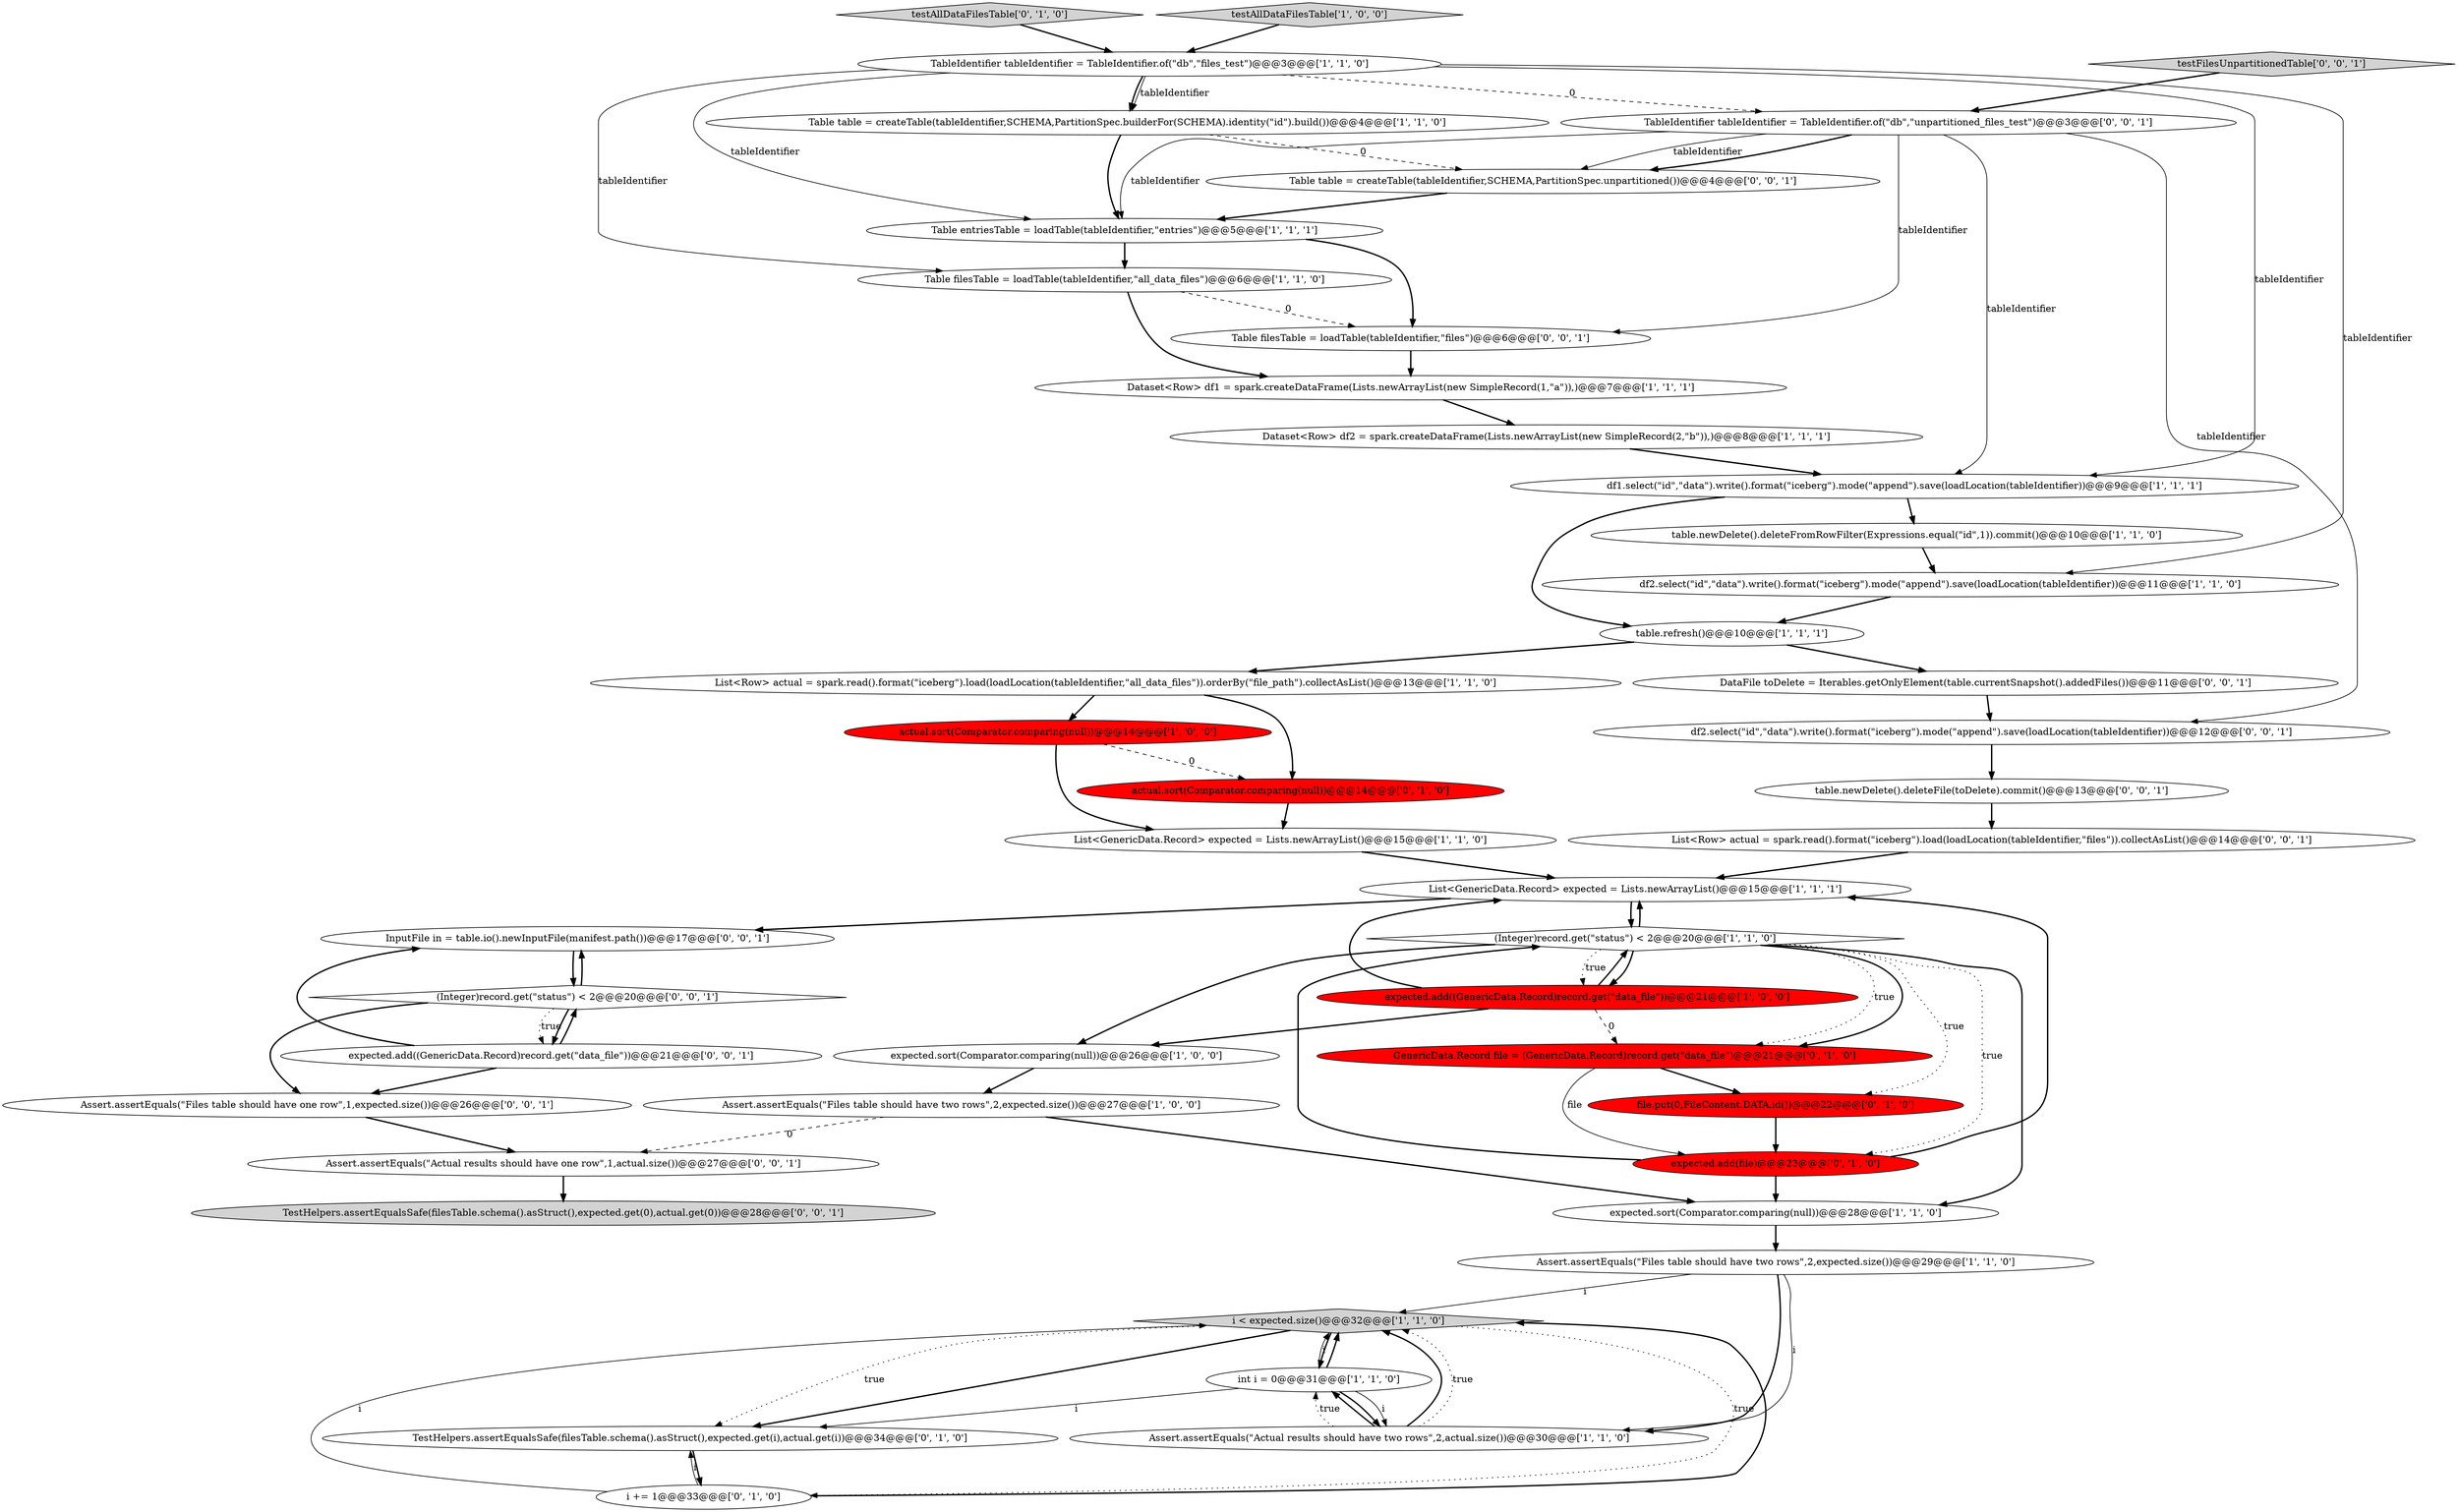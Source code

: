 digraph {
21 [style = filled, label = "table.newDelete().deleteFromRowFilter(Expressions.equal(\"id\",1)).commit()@@@10@@@['1', '1', '0']", fillcolor = white, shape = ellipse image = "AAA0AAABBB1BBB"];
3 [style = filled, label = "Table filesTable = loadTable(tableIdentifier,\"all_data_files\")@@@6@@@['1', '1', '0']", fillcolor = white, shape = ellipse image = "AAA0AAABBB1BBB"];
33 [style = filled, label = "(Integer)record.get(\"status\") < 2@@@20@@@['0', '0', '1']", fillcolor = white, shape = diamond image = "AAA0AAABBB3BBB"];
23 [style = filled, label = "expected.sort(Comparator.comparing(null))@@@26@@@['1', '0', '0']", fillcolor = white, shape = ellipse image = "AAA0AAABBB1BBB"];
22 [style = filled, label = "df1.select(\"id\",\"data\").write().format(\"iceberg\").mode(\"append\").save(loadLocation(tableIdentifier))@@@9@@@['1', '1', '1']", fillcolor = white, shape = ellipse image = "AAA0AAABBB1BBB"];
25 [style = filled, label = "actual.sort(Comparator.comparing(null))@@@14@@@['0', '1', '0']", fillcolor = red, shape = ellipse image = "AAA1AAABBB2BBB"];
29 [style = filled, label = "TestHelpers.assertEqualsSafe(filesTable.schema().asStruct(),expected.get(i),actual.get(i))@@@34@@@['0', '1', '0']", fillcolor = white, shape = ellipse image = "AAA0AAABBB2BBB"];
14 [style = filled, label = "List<GenericData.Record> expected = Lists.newArrayList()@@@15@@@['1', '1', '1']", fillcolor = white, shape = ellipse image = "AAA0AAABBB1BBB"];
27 [style = filled, label = "i += 1@@@33@@@['0', '1', '0']", fillcolor = white, shape = ellipse image = "AAA0AAABBB2BBB"];
40 [style = filled, label = "Assert.assertEquals(\"Actual results should have one row\",1,actual.size())@@@27@@@['0', '0', '1']", fillcolor = white, shape = ellipse image = "AAA0AAABBB3BBB"];
32 [style = filled, label = "Table table = createTable(tableIdentifier,SCHEMA,PartitionSpec.unpartitioned())@@@4@@@['0', '0', '1']", fillcolor = white, shape = ellipse image = "AAA0AAABBB3BBB"];
37 [style = filled, label = "table.newDelete().deleteFile(toDelete).commit()@@@13@@@['0', '0', '1']", fillcolor = white, shape = ellipse image = "AAA0AAABBB3BBB"];
39 [style = filled, label = "testFilesUnpartitionedTable['0', '0', '1']", fillcolor = lightgray, shape = diamond image = "AAA0AAABBB3BBB"];
0 [style = filled, label = "Assert.assertEquals(\"Files table should have two rows\",2,expected.size())@@@29@@@['1', '1', '0']", fillcolor = white, shape = ellipse image = "AAA0AAABBB1BBB"];
44 [style = filled, label = "InputFile in = table.io().newInputFile(manifest.path())@@@17@@@['0', '0', '1']", fillcolor = white, shape = ellipse image = "AAA0AAABBB3BBB"];
4 [style = filled, label = "List<GenericData.Record> expected = Lists.newArrayList()@@@15@@@['1', '1', '0']", fillcolor = white, shape = ellipse image = "AAA0AAABBB1BBB"];
2 [style = filled, label = "actual.sort(Comparator.comparing(null))@@@14@@@['1', '0', '0']", fillcolor = red, shape = ellipse image = "AAA1AAABBB1BBB"];
10 [style = filled, label = "i < expected.size()@@@32@@@['1', '1', '0']", fillcolor = lightgray, shape = diamond image = "AAA0AAABBB1BBB"];
26 [style = filled, label = "expected.add(file)@@@23@@@['0', '1', '0']", fillcolor = red, shape = ellipse image = "AAA1AAABBB2BBB"];
42 [style = filled, label = "Table filesTable = loadTable(tableIdentifier,\"files\")@@@6@@@['0', '0', '1']", fillcolor = white, shape = ellipse image = "AAA0AAABBB3BBB"];
8 [style = filled, label = "Assert.assertEquals(\"Actual results should have two rows\",2,actual.size())@@@30@@@['1', '1', '0']", fillcolor = white, shape = ellipse image = "AAA0AAABBB1BBB"];
11 [style = filled, label = "expected.sort(Comparator.comparing(null))@@@28@@@['1', '1', '0']", fillcolor = white, shape = ellipse image = "AAA0AAABBB1BBB"];
7 [style = filled, label = "df2.select(\"id\",\"data\").write().format(\"iceberg\").mode(\"append\").save(loadLocation(tableIdentifier))@@@11@@@['1', '1', '0']", fillcolor = white, shape = ellipse image = "AAA0AAABBB1BBB"];
19 [style = filled, label = "expected.add((GenericData.Record)record.get(\"data_file\"))@@@21@@@['1', '0', '0']", fillcolor = red, shape = ellipse image = "AAA1AAABBB1BBB"];
24 [style = filled, label = "GenericData.Record file = (GenericData.Record)record.get(\"data_file\")@@@21@@@['0', '1', '0']", fillcolor = red, shape = ellipse image = "AAA1AAABBB2BBB"];
16 [style = filled, label = "Table table = createTable(tableIdentifier,SCHEMA,PartitionSpec.builderFor(SCHEMA).identity(\"id\").build())@@@4@@@['1', '1', '0']", fillcolor = white, shape = ellipse image = "AAA0AAABBB1BBB"];
5 [style = filled, label = "Table entriesTable = loadTable(tableIdentifier,\"entries\")@@@5@@@['1', '1', '1']", fillcolor = white, shape = ellipse image = "AAA0AAABBB1BBB"];
30 [style = filled, label = "testAllDataFilesTable['0', '1', '0']", fillcolor = lightgray, shape = diamond image = "AAA0AAABBB2BBB"];
28 [style = filled, label = "file.put(0,FileContent.DATA.id())@@@22@@@['0', '1', '0']", fillcolor = red, shape = ellipse image = "AAA1AAABBB2BBB"];
12 [style = filled, label = "int i = 0@@@31@@@['1', '1', '0']", fillcolor = white, shape = ellipse image = "AAA0AAABBB1BBB"];
9 [style = filled, label = "TableIdentifier tableIdentifier = TableIdentifier.of(\"db\",\"files_test\")@@@3@@@['1', '1', '0']", fillcolor = white, shape = ellipse image = "AAA0AAABBB1BBB"];
41 [style = filled, label = "TableIdentifier tableIdentifier = TableIdentifier.of(\"db\",\"unpartitioned_files_test\")@@@3@@@['0', '0', '1']", fillcolor = white, shape = ellipse image = "AAA0AAABBB3BBB"];
6 [style = filled, label = "Dataset<Row> df2 = spark.createDataFrame(Lists.newArrayList(new SimpleRecord(2,\"b\")),)@@@8@@@['1', '1', '1']", fillcolor = white, shape = ellipse image = "AAA0AAABBB1BBB"];
17 [style = filled, label = "(Integer)record.get(\"status\") < 2@@@20@@@['1', '1', '0']", fillcolor = white, shape = diamond image = "AAA0AAABBB1BBB"];
20 [style = filled, label = "testAllDataFilesTable['1', '0', '0']", fillcolor = lightgray, shape = diamond image = "AAA0AAABBB1BBB"];
15 [style = filled, label = "table.refresh()@@@10@@@['1', '1', '1']", fillcolor = white, shape = ellipse image = "AAA0AAABBB1BBB"];
31 [style = filled, label = "expected.add((GenericData.Record)record.get(\"data_file\"))@@@21@@@['0', '0', '1']", fillcolor = white, shape = ellipse image = "AAA0AAABBB3BBB"];
43 [style = filled, label = "DataFile toDelete = Iterables.getOnlyElement(table.currentSnapshot().addedFiles())@@@11@@@['0', '0', '1']", fillcolor = white, shape = ellipse image = "AAA0AAABBB3BBB"];
34 [style = filled, label = "Assert.assertEquals(\"Files table should have one row\",1,expected.size())@@@26@@@['0', '0', '1']", fillcolor = white, shape = ellipse image = "AAA0AAABBB3BBB"];
1 [style = filled, label = "Dataset<Row> df1 = spark.createDataFrame(Lists.newArrayList(new SimpleRecord(1,\"a\")),)@@@7@@@['1', '1', '1']", fillcolor = white, shape = ellipse image = "AAA0AAABBB1BBB"];
38 [style = filled, label = "List<Row> actual = spark.read().format(\"iceberg\").load(loadLocation(tableIdentifier,\"files\")).collectAsList()@@@14@@@['0', '0', '1']", fillcolor = white, shape = ellipse image = "AAA0AAABBB3BBB"];
18 [style = filled, label = "Assert.assertEquals(\"Files table should have two rows\",2,expected.size())@@@27@@@['1', '0', '0']", fillcolor = white, shape = ellipse image = "AAA0AAABBB1BBB"];
36 [style = filled, label = "TestHelpers.assertEqualsSafe(filesTable.schema().asStruct(),expected.get(0),actual.get(0))@@@28@@@['0', '0', '1']", fillcolor = lightgray, shape = ellipse image = "AAA0AAABBB3BBB"];
13 [style = filled, label = "List<Row> actual = spark.read().format(\"iceberg\").load(loadLocation(tableIdentifier,\"all_data_files\")).orderBy(\"file_path\").collectAsList()@@@13@@@['1', '1', '0']", fillcolor = white, shape = ellipse image = "AAA0AAABBB1BBB"];
35 [style = filled, label = "df2.select(\"id\",\"data\").write().format(\"iceberg\").mode(\"append\").save(loadLocation(tableIdentifier))@@@12@@@['0', '0', '1']", fillcolor = white, shape = ellipse image = "AAA0AAABBB3BBB"];
5->3 [style = bold, label=""];
8->10 [style = bold, label=""];
12->29 [style = solid, label="i"];
22->15 [style = bold, label=""];
16->32 [style = dashed, label="0"];
20->9 [style = bold, label=""];
6->22 [style = bold, label=""];
9->3 [style = solid, label="tableIdentifier"];
12->8 [style = solid, label="i"];
9->5 [style = solid, label="tableIdentifier"];
41->32 [style = solid, label="tableIdentifier"];
14->17 [style = bold, label=""];
9->16 [style = bold, label=""];
26->11 [style = bold, label=""];
10->29 [style = dotted, label="true"];
9->22 [style = solid, label="tableIdentifier"];
12->10 [style = bold, label=""];
43->35 [style = bold, label=""];
17->14 [style = bold, label=""];
10->12 [style = bold, label=""];
35->37 [style = bold, label=""];
37->38 [style = bold, label=""];
0->8 [style = bold, label=""];
42->1 [style = bold, label=""];
9->41 [style = dashed, label="0"];
33->44 [style = bold, label=""];
13->25 [style = bold, label=""];
24->28 [style = bold, label=""];
17->26 [style = dotted, label="true"];
15->13 [style = bold, label=""];
41->32 [style = bold, label=""];
26->17 [style = bold, label=""];
41->22 [style = solid, label="tableIdentifier"];
18->11 [style = bold, label=""];
26->14 [style = bold, label=""];
2->4 [style = bold, label=""];
29->27 [style = bold, label=""];
8->12 [style = dotted, label="true"];
31->33 [style = bold, label=""];
0->8 [style = solid, label="i"];
21->7 [style = bold, label=""];
41->5 [style = solid, label="tableIdentifier"];
39->41 [style = bold, label=""];
41->35 [style = solid, label="tableIdentifier"];
27->29 [style = solid, label="i"];
33->31 [style = dotted, label="true"];
18->40 [style = dashed, label="0"];
4->14 [style = bold, label=""];
34->40 [style = bold, label=""];
3->1 [style = bold, label=""];
44->33 [style = bold, label=""];
28->26 [style = bold, label=""];
9->16 [style = solid, label="tableIdentifier"];
30->9 [style = bold, label=""];
19->17 [style = bold, label=""];
17->23 [style = bold, label=""];
31->34 [style = bold, label=""];
0->10 [style = solid, label="i"];
1->6 [style = bold, label=""];
19->14 [style = bold, label=""];
31->44 [style = bold, label=""];
40->36 [style = bold, label=""];
12->8 [style = bold, label=""];
27->10 [style = bold, label=""];
15->43 [style = bold, label=""];
17->19 [style = dotted, label="true"];
17->28 [style = dotted, label="true"];
2->25 [style = dashed, label="0"];
16->5 [style = bold, label=""];
7->15 [style = bold, label=""];
19->24 [style = dashed, label="0"];
23->18 [style = bold, label=""];
8->12 [style = bold, label=""];
17->24 [style = dotted, label="true"];
13->2 [style = bold, label=""];
41->42 [style = solid, label="tableIdentifier"];
32->5 [style = bold, label=""];
27->10 [style = solid, label="i"];
22->21 [style = bold, label=""];
25->4 [style = bold, label=""];
9->7 [style = solid, label="tableIdentifier"];
12->10 [style = solid, label="i"];
24->26 [style = solid, label="file"];
8->10 [style = dotted, label="true"];
14->44 [style = bold, label=""];
17->19 [style = bold, label=""];
38->14 [style = bold, label=""];
11->0 [style = bold, label=""];
17->24 [style = bold, label=""];
10->29 [style = bold, label=""];
19->23 [style = bold, label=""];
33->31 [style = bold, label=""];
10->27 [style = dotted, label="true"];
5->42 [style = bold, label=""];
33->34 [style = bold, label=""];
3->42 [style = dashed, label="0"];
17->11 [style = bold, label=""];
}
